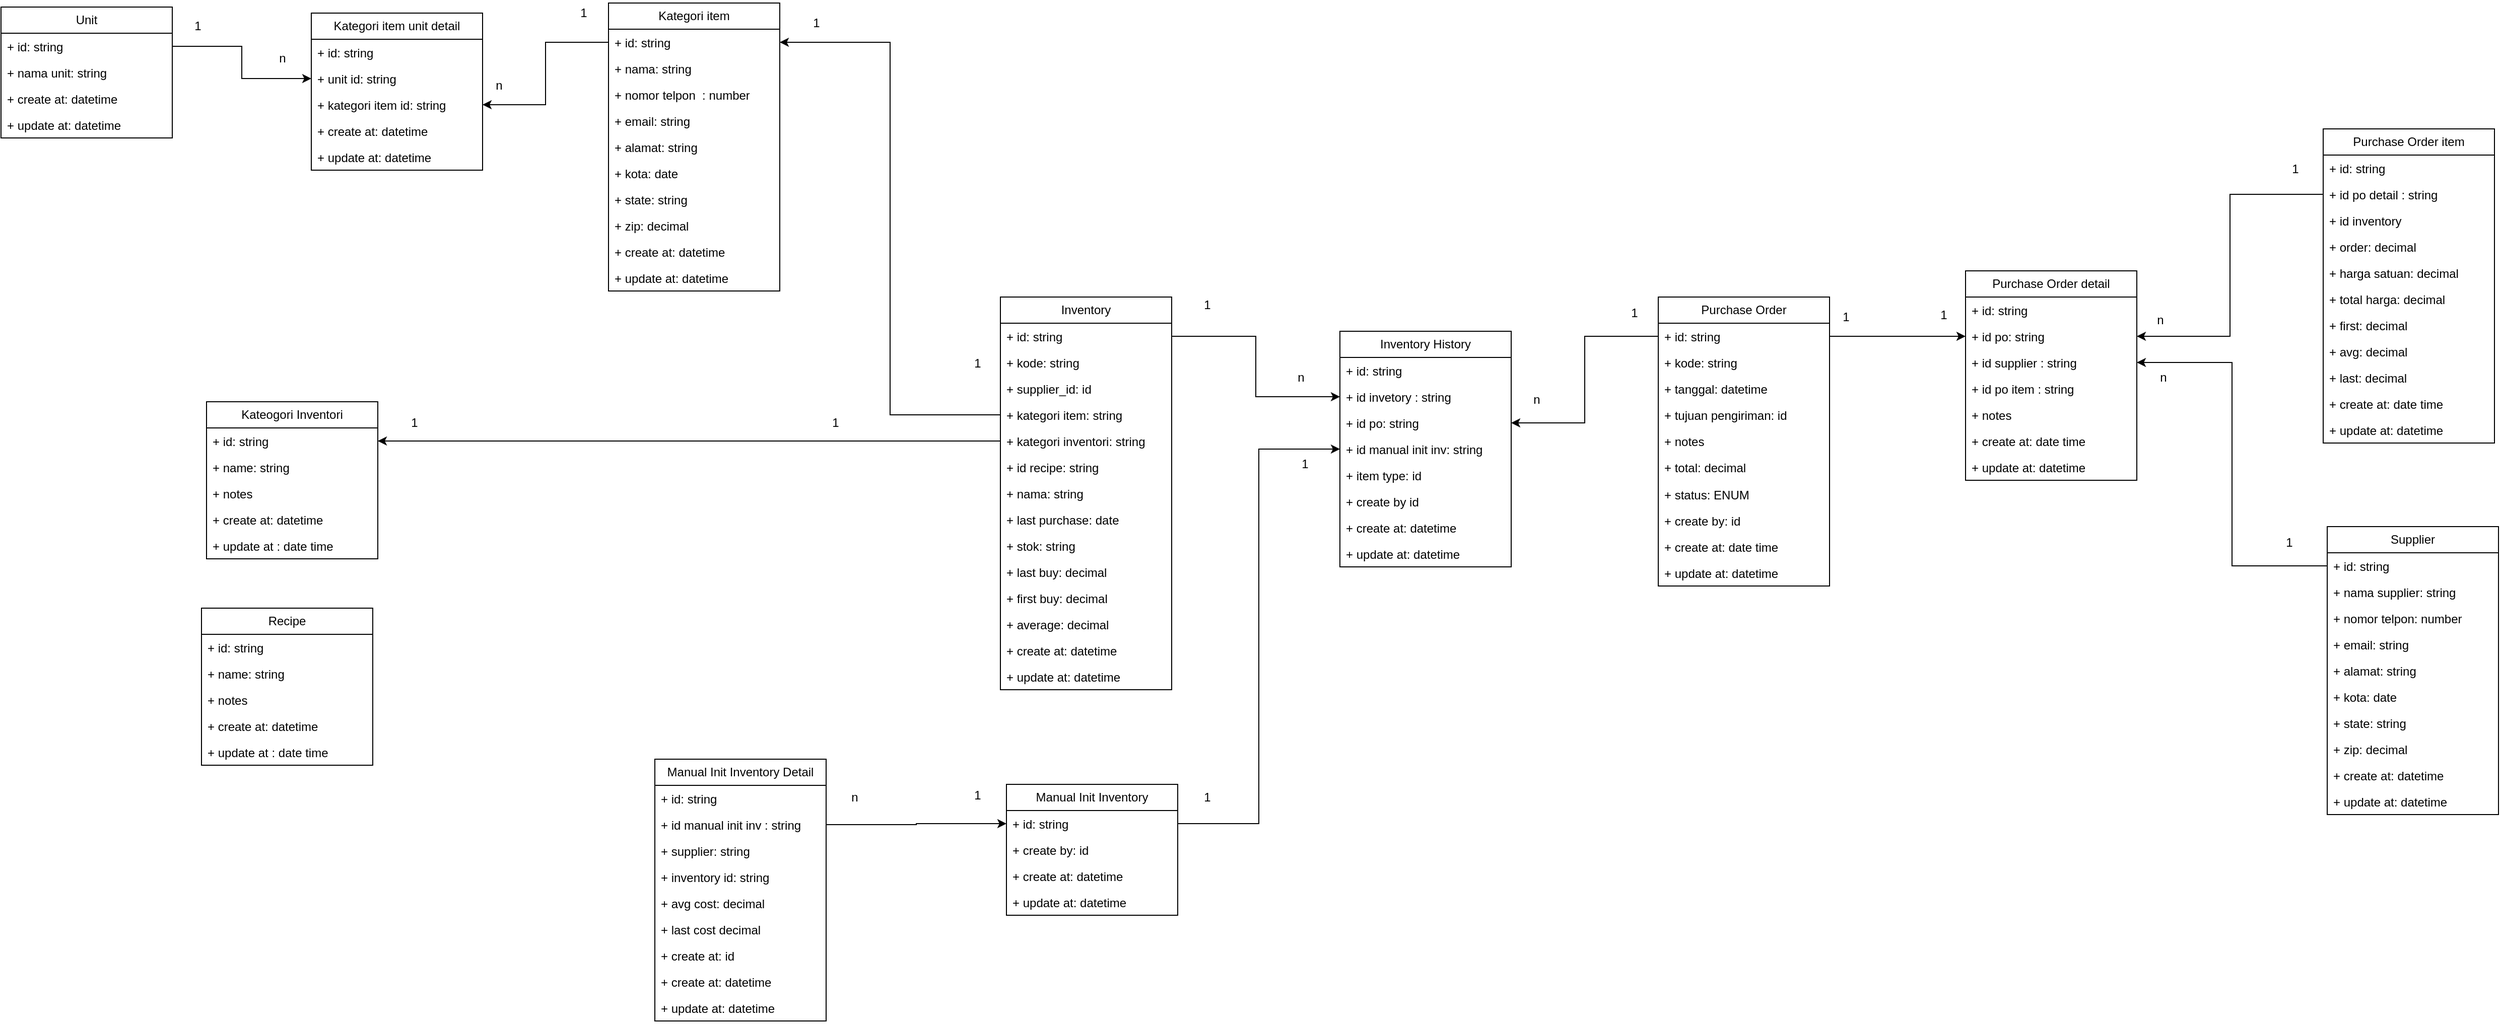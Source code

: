 <mxfile version="21.7.4" type="device">
  <diagram id="C5RBs43oDa-KdzZeNtuy" name="Page-1">
    <mxGraphModel dx="2496" dy="1990" grid="0" gridSize="10" guides="1" tooltips="1" connect="1" arrows="1" fold="1" page="1" pageScale="1" pageWidth="850" pageHeight="1100" math="0" shadow="0">
      <root>
        <mxCell id="WIyWlLk6GJQsqaUBKTNV-0" />
        <mxCell id="WIyWlLk6GJQsqaUBKTNV-1" parent="WIyWlLk6GJQsqaUBKTNV-0" />
        <mxCell id="8rHtnMjRrOFBSW3cJWFa-12" value="Inventory" style="swimlane;fontStyle=0;childLayout=stackLayout;horizontal=1;startSize=26;fillColor=none;horizontalStack=0;resizeParent=1;resizeParentMax=0;resizeLast=0;collapsible=1;marginBottom=0;whiteSpace=wrap;html=1;" vertex="1" parent="WIyWlLk6GJQsqaUBKTNV-1">
          <mxGeometry x="857" y="85" width="170" height="390" as="geometry" />
        </mxCell>
        <mxCell id="8rHtnMjRrOFBSW3cJWFa-13" value="+ id: string" style="text;strokeColor=none;fillColor=none;align=left;verticalAlign=top;spacingLeft=4;spacingRight=4;overflow=hidden;rotatable=0;points=[[0,0.5],[1,0.5]];portConstraint=eastwest;whiteSpace=wrap;html=1;" vertex="1" parent="8rHtnMjRrOFBSW3cJWFa-12">
          <mxGeometry y="26" width="170" height="26" as="geometry" />
        </mxCell>
        <mxCell id="8rHtnMjRrOFBSW3cJWFa-14" value="+ kode: string" style="text;strokeColor=none;fillColor=none;align=left;verticalAlign=top;spacingLeft=4;spacingRight=4;overflow=hidden;rotatable=0;points=[[0,0.5],[1,0.5]];portConstraint=eastwest;whiteSpace=wrap;html=1;" vertex="1" parent="8rHtnMjRrOFBSW3cJWFa-12">
          <mxGeometry y="52" width="170" height="26" as="geometry" />
        </mxCell>
        <mxCell id="8rHtnMjRrOFBSW3cJWFa-24" value="+ supplier_id: id" style="text;strokeColor=none;fillColor=none;align=left;verticalAlign=top;spacingLeft=4;spacingRight=4;overflow=hidden;rotatable=0;points=[[0,0.5],[1,0.5]];portConstraint=eastwest;whiteSpace=wrap;html=1;" vertex="1" parent="8rHtnMjRrOFBSW3cJWFa-12">
          <mxGeometry y="78" width="170" height="26" as="geometry" />
        </mxCell>
        <mxCell id="8rHtnMjRrOFBSW3cJWFa-17" value="+ kategori item: string" style="text;strokeColor=none;fillColor=none;align=left;verticalAlign=top;spacingLeft=4;spacingRight=4;overflow=hidden;rotatable=0;points=[[0,0.5],[1,0.5]];portConstraint=eastwest;whiteSpace=wrap;html=1;" vertex="1" parent="8rHtnMjRrOFBSW3cJWFa-12">
          <mxGeometry y="104" width="170" height="26" as="geometry" />
        </mxCell>
        <mxCell id="8rHtnMjRrOFBSW3cJWFa-18" value="+ kategori inventori: string" style="text;strokeColor=none;fillColor=none;align=left;verticalAlign=top;spacingLeft=4;spacingRight=4;overflow=hidden;rotatable=0;points=[[0,0.5],[1,0.5]];portConstraint=eastwest;whiteSpace=wrap;html=1;" vertex="1" parent="8rHtnMjRrOFBSW3cJWFa-12">
          <mxGeometry y="130" width="170" height="26" as="geometry" />
        </mxCell>
        <mxCell id="8rHtnMjRrOFBSW3cJWFa-227" value="+ id recipe: string" style="text;strokeColor=none;fillColor=none;align=left;verticalAlign=top;spacingLeft=4;spacingRight=4;overflow=hidden;rotatable=0;points=[[0,0.5],[1,0.5]];portConstraint=eastwest;whiteSpace=wrap;html=1;" vertex="1" parent="8rHtnMjRrOFBSW3cJWFa-12">
          <mxGeometry y="156" width="170" height="26" as="geometry" />
        </mxCell>
        <mxCell id="8rHtnMjRrOFBSW3cJWFa-15" value="+ nama: string" style="text;strokeColor=none;fillColor=none;align=left;verticalAlign=top;spacingLeft=4;spacingRight=4;overflow=hidden;rotatable=0;points=[[0,0.5],[1,0.5]];portConstraint=eastwest;whiteSpace=wrap;html=1;" vertex="1" parent="8rHtnMjRrOFBSW3cJWFa-12">
          <mxGeometry y="182" width="170" height="26" as="geometry" />
        </mxCell>
        <mxCell id="8rHtnMjRrOFBSW3cJWFa-19" value="+ last purchase: date" style="text;strokeColor=none;fillColor=none;align=left;verticalAlign=top;spacingLeft=4;spacingRight=4;overflow=hidden;rotatable=0;points=[[0,0.5],[1,0.5]];portConstraint=eastwest;whiteSpace=wrap;html=1;" vertex="1" parent="8rHtnMjRrOFBSW3cJWFa-12">
          <mxGeometry y="208" width="170" height="26" as="geometry" />
        </mxCell>
        <mxCell id="8rHtnMjRrOFBSW3cJWFa-20" value="+ stok: string" style="text;strokeColor=none;fillColor=none;align=left;verticalAlign=top;spacingLeft=4;spacingRight=4;overflow=hidden;rotatable=0;points=[[0,0.5],[1,0.5]];portConstraint=eastwest;whiteSpace=wrap;html=1;" vertex="1" parent="8rHtnMjRrOFBSW3cJWFa-12">
          <mxGeometry y="234" width="170" height="26" as="geometry" />
        </mxCell>
        <mxCell id="8rHtnMjRrOFBSW3cJWFa-21" value="+ last buy: decimal" style="text;strokeColor=none;fillColor=none;align=left;verticalAlign=top;spacingLeft=4;spacingRight=4;overflow=hidden;rotatable=0;points=[[0,0.5],[1,0.5]];portConstraint=eastwest;whiteSpace=wrap;html=1;" vertex="1" parent="8rHtnMjRrOFBSW3cJWFa-12">
          <mxGeometry y="260" width="170" height="26" as="geometry" />
        </mxCell>
        <mxCell id="8rHtnMjRrOFBSW3cJWFa-22" value="+ first buy: decimal" style="text;strokeColor=none;fillColor=none;align=left;verticalAlign=top;spacingLeft=4;spacingRight=4;overflow=hidden;rotatable=0;points=[[0,0.5],[1,0.5]];portConstraint=eastwest;whiteSpace=wrap;html=1;" vertex="1" parent="8rHtnMjRrOFBSW3cJWFa-12">
          <mxGeometry y="286" width="170" height="26" as="geometry" />
        </mxCell>
        <mxCell id="8rHtnMjRrOFBSW3cJWFa-23" value="+ average: decimal" style="text;strokeColor=none;fillColor=none;align=left;verticalAlign=top;spacingLeft=4;spacingRight=4;overflow=hidden;rotatable=0;points=[[0,0.5],[1,0.5]];portConstraint=eastwest;whiteSpace=wrap;html=1;" vertex="1" parent="8rHtnMjRrOFBSW3cJWFa-12">
          <mxGeometry y="312" width="170" height="26" as="geometry" />
        </mxCell>
        <mxCell id="8rHtnMjRrOFBSW3cJWFa-38" value="+ create at: datetime" style="text;strokeColor=none;fillColor=none;align=left;verticalAlign=top;spacingLeft=4;spacingRight=4;overflow=hidden;rotatable=0;points=[[0,0.5],[1,0.5]];portConstraint=eastwest;whiteSpace=wrap;html=1;" vertex="1" parent="8rHtnMjRrOFBSW3cJWFa-12">
          <mxGeometry y="338" width="170" height="26" as="geometry" />
        </mxCell>
        <mxCell id="8rHtnMjRrOFBSW3cJWFa-37" value="+ update at: datetime" style="text;strokeColor=none;fillColor=none;align=left;verticalAlign=top;spacingLeft=4;spacingRight=4;overflow=hidden;rotatable=0;points=[[0,0.5],[1,0.5]];portConstraint=eastwest;whiteSpace=wrap;html=1;" vertex="1" parent="8rHtnMjRrOFBSW3cJWFa-12">
          <mxGeometry y="364" width="170" height="26" as="geometry" />
        </mxCell>
        <mxCell id="8rHtnMjRrOFBSW3cJWFa-25" value="Kateogori Inventori" style="swimlane;fontStyle=0;childLayout=stackLayout;horizontal=1;startSize=26;fillColor=none;horizontalStack=0;resizeParent=1;resizeParentMax=0;resizeLast=0;collapsible=1;marginBottom=0;whiteSpace=wrap;html=1;" vertex="1" parent="WIyWlLk6GJQsqaUBKTNV-1">
          <mxGeometry x="69" y="189" width="170" height="156" as="geometry" />
        </mxCell>
        <mxCell id="8rHtnMjRrOFBSW3cJWFa-26" value="+ id: string" style="text;strokeColor=none;fillColor=none;align=left;verticalAlign=top;spacingLeft=4;spacingRight=4;overflow=hidden;rotatable=0;points=[[0,0.5],[1,0.5]];portConstraint=eastwest;whiteSpace=wrap;html=1;" vertex="1" parent="8rHtnMjRrOFBSW3cJWFa-25">
          <mxGeometry y="26" width="170" height="26" as="geometry" />
        </mxCell>
        <mxCell id="8rHtnMjRrOFBSW3cJWFa-27" value="+ name: string" style="text;strokeColor=none;fillColor=none;align=left;verticalAlign=top;spacingLeft=4;spacingRight=4;overflow=hidden;rotatable=0;points=[[0,0.5],[1,0.5]];portConstraint=eastwest;whiteSpace=wrap;html=1;" vertex="1" parent="8rHtnMjRrOFBSW3cJWFa-25">
          <mxGeometry y="52" width="170" height="26" as="geometry" />
        </mxCell>
        <mxCell id="8rHtnMjRrOFBSW3cJWFa-30" value="+ notes" style="text;strokeColor=none;fillColor=none;align=left;verticalAlign=top;spacingLeft=4;spacingRight=4;overflow=hidden;rotatable=0;points=[[0,0.5],[1,0.5]];portConstraint=eastwest;whiteSpace=wrap;html=1;" vertex="1" parent="8rHtnMjRrOFBSW3cJWFa-25">
          <mxGeometry y="78" width="170" height="26" as="geometry" />
        </mxCell>
        <mxCell id="8rHtnMjRrOFBSW3cJWFa-28" value="+ create at: datetime" style="text;strokeColor=none;fillColor=none;align=left;verticalAlign=top;spacingLeft=4;spacingRight=4;overflow=hidden;rotatable=0;points=[[0,0.5],[1,0.5]];portConstraint=eastwest;whiteSpace=wrap;html=1;" vertex="1" parent="8rHtnMjRrOFBSW3cJWFa-25">
          <mxGeometry y="104" width="170" height="26" as="geometry" />
        </mxCell>
        <mxCell id="8rHtnMjRrOFBSW3cJWFa-29" value="+ update at : date time" style="text;strokeColor=none;fillColor=none;align=left;verticalAlign=top;spacingLeft=4;spacingRight=4;overflow=hidden;rotatable=0;points=[[0,0.5],[1,0.5]];portConstraint=eastwest;whiteSpace=wrap;html=1;" vertex="1" parent="8rHtnMjRrOFBSW3cJWFa-25">
          <mxGeometry y="130" width="170" height="26" as="geometry" />
        </mxCell>
        <mxCell id="8rHtnMjRrOFBSW3cJWFa-70" value="Kategori item" style="swimlane;fontStyle=0;childLayout=stackLayout;horizontal=1;startSize=26;fillColor=none;horizontalStack=0;resizeParent=1;resizeParentMax=0;resizeLast=0;collapsible=1;marginBottom=0;whiteSpace=wrap;html=1;" vertex="1" parent="WIyWlLk6GJQsqaUBKTNV-1">
          <mxGeometry x="468" y="-207" width="170" height="286" as="geometry" />
        </mxCell>
        <mxCell id="8rHtnMjRrOFBSW3cJWFa-71" value="+ id: string" style="text;strokeColor=none;fillColor=none;align=left;verticalAlign=top;spacingLeft=4;spacingRight=4;overflow=hidden;rotatable=0;points=[[0,0.5],[1,0.5]];portConstraint=eastwest;whiteSpace=wrap;html=1;" vertex="1" parent="8rHtnMjRrOFBSW3cJWFa-70">
          <mxGeometry y="26" width="170" height="26" as="geometry" />
        </mxCell>
        <mxCell id="8rHtnMjRrOFBSW3cJWFa-72" value="+ nama: string" style="text;strokeColor=none;fillColor=none;align=left;verticalAlign=top;spacingLeft=4;spacingRight=4;overflow=hidden;rotatable=0;points=[[0,0.5],[1,0.5]];portConstraint=eastwest;whiteSpace=wrap;html=1;" vertex="1" parent="8rHtnMjRrOFBSW3cJWFa-70">
          <mxGeometry y="52" width="170" height="26" as="geometry" />
        </mxCell>
        <mxCell id="8rHtnMjRrOFBSW3cJWFa-73" value="+ nomor telpon&amp;nbsp; : number" style="text;strokeColor=none;fillColor=none;align=left;verticalAlign=top;spacingLeft=4;spacingRight=4;overflow=hidden;rotatable=0;points=[[0,0.5],[1,0.5]];portConstraint=eastwest;whiteSpace=wrap;html=1;" vertex="1" parent="8rHtnMjRrOFBSW3cJWFa-70">
          <mxGeometry y="78" width="170" height="26" as="geometry" />
        </mxCell>
        <mxCell id="8rHtnMjRrOFBSW3cJWFa-74" value="+ email: string" style="text;strokeColor=none;fillColor=none;align=left;verticalAlign=top;spacingLeft=4;spacingRight=4;overflow=hidden;rotatable=0;points=[[0,0.5],[1,0.5]];portConstraint=eastwest;whiteSpace=wrap;html=1;" vertex="1" parent="8rHtnMjRrOFBSW3cJWFa-70">
          <mxGeometry y="104" width="170" height="26" as="geometry" />
        </mxCell>
        <mxCell id="8rHtnMjRrOFBSW3cJWFa-75" value="+ alamat: string" style="text;strokeColor=none;fillColor=none;align=left;verticalAlign=top;spacingLeft=4;spacingRight=4;overflow=hidden;rotatable=0;points=[[0,0.5],[1,0.5]];portConstraint=eastwest;whiteSpace=wrap;html=1;" vertex="1" parent="8rHtnMjRrOFBSW3cJWFa-70">
          <mxGeometry y="130" width="170" height="26" as="geometry" />
        </mxCell>
        <mxCell id="8rHtnMjRrOFBSW3cJWFa-76" value="+ kota: date" style="text;strokeColor=none;fillColor=none;align=left;verticalAlign=top;spacingLeft=4;spacingRight=4;overflow=hidden;rotatable=0;points=[[0,0.5],[1,0.5]];portConstraint=eastwest;whiteSpace=wrap;html=1;" vertex="1" parent="8rHtnMjRrOFBSW3cJWFa-70">
          <mxGeometry y="156" width="170" height="26" as="geometry" />
        </mxCell>
        <mxCell id="8rHtnMjRrOFBSW3cJWFa-77" value="+ state: string" style="text;strokeColor=none;fillColor=none;align=left;verticalAlign=top;spacingLeft=4;spacingRight=4;overflow=hidden;rotatable=0;points=[[0,0.5],[1,0.5]];portConstraint=eastwest;whiteSpace=wrap;html=1;" vertex="1" parent="8rHtnMjRrOFBSW3cJWFa-70">
          <mxGeometry y="182" width="170" height="26" as="geometry" />
        </mxCell>
        <mxCell id="8rHtnMjRrOFBSW3cJWFa-78" value="+ zip: decimal" style="text;strokeColor=none;fillColor=none;align=left;verticalAlign=top;spacingLeft=4;spacingRight=4;overflow=hidden;rotatable=0;points=[[0,0.5],[1,0.5]];portConstraint=eastwest;whiteSpace=wrap;html=1;" vertex="1" parent="8rHtnMjRrOFBSW3cJWFa-70">
          <mxGeometry y="208" width="170" height="26" as="geometry" />
        </mxCell>
        <mxCell id="8rHtnMjRrOFBSW3cJWFa-79" value="+ create at: datetime" style="text;strokeColor=none;fillColor=none;align=left;verticalAlign=top;spacingLeft=4;spacingRight=4;overflow=hidden;rotatable=0;points=[[0,0.5],[1,0.5]];portConstraint=eastwest;whiteSpace=wrap;html=1;" vertex="1" parent="8rHtnMjRrOFBSW3cJWFa-70">
          <mxGeometry y="234" width="170" height="26" as="geometry" />
        </mxCell>
        <mxCell id="8rHtnMjRrOFBSW3cJWFa-80" value="+ update at: datetime" style="text;strokeColor=none;fillColor=none;align=left;verticalAlign=top;spacingLeft=4;spacingRight=4;overflow=hidden;rotatable=0;points=[[0,0.5],[1,0.5]];portConstraint=eastwest;whiteSpace=wrap;html=1;" vertex="1" parent="8rHtnMjRrOFBSW3cJWFa-70">
          <mxGeometry y="260" width="170" height="26" as="geometry" />
        </mxCell>
        <mxCell id="8rHtnMjRrOFBSW3cJWFa-81" value="Unit" style="swimlane;fontStyle=0;childLayout=stackLayout;horizontal=1;startSize=26;fillColor=none;horizontalStack=0;resizeParent=1;resizeParentMax=0;resizeLast=0;collapsible=1;marginBottom=0;whiteSpace=wrap;html=1;" vertex="1" parent="WIyWlLk6GJQsqaUBKTNV-1">
          <mxGeometry x="-135" y="-203" width="170" height="130" as="geometry" />
        </mxCell>
        <mxCell id="8rHtnMjRrOFBSW3cJWFa-82" value="+ id: string" style="text;strokeColor=none;fillColor=none;align=left;verticalAlign=top;spacingLeft=4;spacingRight=4;overflow=hidden;rotatable=0;points=[[0,0.5],[1,0.5]];portConstraint=eastwest;whiteSpace=wrap;html=1;" vertex="1" parent="8rHtnMjRrOFBSW3cJWFa-81">
          <mxGeometry y="26" width="170" height="26" as="geometry" />
        </mxCell>
        <mxCell id="8rHtnMjRrOFBSW3cJWFa-83" value="+ nama unit: string" style="text;strokeColor=none;fillColor=none;align=left;verticalAlign=top;spacingLeft=4;spacingRight=4;overflow=hidden;rotatable=0;points=[[0,0.5],[1,0.5]];portConstraint=eastwest;whiteSpace=wrap;html=1;" vertex="1" parent="8rHtnMjRrOFBSW3cJWFa-81">
          <mxGeometry y="52" width="170" height="26" as="geometry" />
        </mxCell>
        <mxCell id="8rHtnMjRrOFBSW3cJWFa-90" value="+ create at: datetime" style="text;strokeColor=none;fillColor=none;align=left;verticalAlign=top;spacingLeft=4;spacingRight=4;overflow=hidden;rotatable=0;points=[[0,0.5],[1,0.5]];portConstraint=eastwest;whiteSpace=wrap;html=1;" vertex="1" parent="8rHtnMjRrOFBSW3cJWFa-81">
          <mxGeometry y="78" width="170" height="26" as="geometry" />
        </mxCell>
        <mxCell id="8rHtnMjRrOFBSW3cJWFa-92" value="+ update at: datetime" style="text;strokeColor=none;fillColor=none;align=left;verticalAlign=top;spacingLeft=4;spacingRight=4;overflow=hidden;rotatable=0;points=[[0,0.5],[1,0.5]];portConstraint=eastwest;whiteSpace=wrap;html=1;" vertex="1" parent="8rHtnMjRrOFBSW3cJWFa-81">
          <mxGeometry y="104" width="170" height="26" as="geometry" />
        </mxCell>
        <mxCell id="8rHtnMjRrOFBSW3cJWFa-93" value="Kategori item unit detail" style="swimlane;fontStyle=0;childLayout=stackLayout;horizontal=1;startSize=26;fillColor=none;horizontalStack=0;resizeParent=1;resizeParentMax=0;resizeLast=0;collapsible=1;marginBottom=0;whiteSpace=wrap;html=1;" vertex="1" parent="WIyWlLk6GJQsqaUBKTNV-1">
          <mxGeometry x="173" y="-197" width="170" height="156" as="geometry" />
        </mxCell>
        <mxCell id="8rHtnMjRrOFBSW3cJWFa-94" value="+ id: string" style="text;strokeColor=none;fillColor=none;align=left;verticalAlign=top;spacingLeft=4;spacingRight=4;overflow=hidden;rotatable=0;points=[[0,0.5],[1,0.5]];portConstraint=eastwest;whiteSpace=wrap;html=1;" vertex="1" parent="8rHtnMjRrOFBSW3cJWFa-93">
          <mxGeometry y="26" width="170" height="26" as="geometry" />
        </mxCell>
        <mxCell id="8rHtnMjRrOFBSW3cJWFa-95" value="+ unit id: string" style="text;strokeColor=none;fillColor=none;align=left;verticalAlign=top;spacingLeft=4;spacingRight=4;overflow=hidden;rotatable=0;points=[[0,0.5],[1,0.5]];portConstraint=eastwest;whiteSpace=wrap;html=1;" vertex="1" parent="8rHtnMjRrOFBSW3cJWFa-93">
          <mxGeometry y="52" width="170" height="26" as="geometry" />
        </mxCell>
        <mxCell id="8rHtnMjRrOFBSW3cJWFa-96" value="+ kategori item id: string" style="text;strokeColor=none;fillColor=none;align=left;verticalAlign=top;spacingLeft=4;spacingRight=4;overflow=hidden;rotatable=0;points=[[0,0.5],[1,0.5]];portConstraint=eastwest;whiteSpace=wrap;html=1;" vertex="1" parent="8rHtnMjRrOFBSW3cJWFa-93">
          <mxGeometry y="78" width="170" height="26" as="geometry" />
        </mxCell>
        <mxCell id="8rHtnMjRrOFBSW3cJWFa-99" value="+ create at: datetime" style="text;strokeColor=none;fillColor=none;align=left;verticalAlign=top;spacingLeft=4;spacingRight=4;overflow=hidden;rotatable=0;points=[[0,0.5],[1,0.5]];portConstraint=eastwest;whiteSpace=wrap;html=1;" vertex="1" parent="8rHtnMjRrOFBSW3cJWFa-93">
          <mxGeometry y="104" width="170" height="26" as="geometry" />
        </mxCell>
        <mxCell id="8rHtnMjRrOFBSW3cJWFa-97" value="+ update at: datetime" style="text;strokeColor=none;fillColor=none;align=left;verticalAlign=top;spacingLeft=4;spacingRight=4;overflow=hidden;rotatable=0;points=[[0,0.5],[1,0.5]];portConstraint=eastwest;whiteSpace=wrap;html=1;" vertex="1" parent="8rHtnMjRrOFBSW3cJWFa-93">
          <mxGeometry y="130" width="170" height="26" as="geometry" />
        </mxCell>
        <mxCell id="8rHtnMjRrOFBSW3cJWFa-100" style="edgeStyle=orthogonalEdgeStyle;rounded=0;orthogonalLoop=1;jettySize=auto;html=1;exitX=1;exitY=0.5;exitDx=0;exitDy=0;entryX=0;entryY=0.5;entryDx=0;entryDy=0;" edge="1" parent="WIyWlLk6GJQsqaUBKTNV-1" source="8rHtnMjRrOFBSW3cJWFa-82" target="8rHtnMjRrOFBSW3cJWFa-95">
          <mxGeometry relative="1" as="geometry" />
        </mxCell>
        <mxCell id="8rHtnMjRrOFBSW3cJWFa-101" style="edgeStyle=orthogonalEdgeStyle;rounded=0;orthogonalLoop=1;jettySize=auto;html=1;entryX=1;entryY=0.5;entryDx=0;entryDy=0;" edge="1" parent="WIyWlLk6GJQsqaUBKTNV-1" source="8rHtnMjRrOFBSW3cJWFa-71" target="8rHtnMjRrOFBSW3cJWFa-96">
          <mxGeometry relative="1" as="geometry" />
        </mxCell>
        <mxCell id="8rHtnMjRrOFBSW3cJWFa-102" style="edgeStyle=orthogonalEdgeStyle;rounded=0;orthogonalLoop=1;jettySize=auto;html=1;entryX=1;entryY=0.5;entryDx=0;entryDy=0;" edge="1" parent="WIyWlLk6GJQsqaUBKTNV-1" source="8rHtnMjRrOFBSW3cJWFa-17" target="8rHtnMjRrOFBSW3cJWFa-71">
          <mxGeometry relative="1" as="geometry" />
        </mxCell>
        <mxCell id="8rHtnMjRrOFBSW3cJWFa-103" value="1" style="text;html=1;align=center;verticalAlign=middle;resizable=0;points=[];autosize=1;strokeColor=none;fillColor=none;" vertex="1" parent="WIyWlLk6GJQsqaUBKTNV-1">
          <mxGeometry x="47" y="-197" width="25" height="26" as="geometry" />
        </mxCell>
        <mxCell id="8rHtnMjRrOFBSW3cJWFa-104" value="n" style="text;html=1;align=center;verticalAlign=middle;resizable=0;points=[];autosize=1;strokeColor=none;fillColor=none;" vertex="1" parent="WIyWlLk6GJQsqaUBKTNV-1">
          <mxGeometry x="131" y="-165" width="25" height="26" as="geometry" />
        </mxCell>
        <mxCell id="8rHtnMjRrOFBSW3cJWFa-105" value="1" style="text;html=1;align=center;verticalAlign=middle;resizable=0;points=[];autosize=1;strokeColor=none;fillColor=none;" vertex="1" parent="WIyWlLk6GJQsqaUBKTNV-1">
          <mxGeometry x="430" y="-210" width="25" height="26" as="geometry" />
        </mxCell>
        <mxCell id="8rHtnMjRrOFBSW3cJWFa-106" value="n" style="text;html=1;align=center;verticalAlign=middle;resizable=0;points=[];autosize=1;strokeColor=none;fillColor=none;" vertex="1" parent="WIyWlLk6GJQsqaUBKTNV-1">
          <mxGeometry x="346" y="-138" width="25" height="26" as="geometry" />
        </mxCell>
        <mxCell id="8rHtnMjRrOFBSW3cJWFa-107" value="1" style="text;html=1;align=center;verticalAlign=middle;resizable=0;points=[];autosize=1;strokeColor=none;fillColor=none;" vertex="1" parent="WIyWlLk6GJQsqaUBKTNV-1">
          <mxGeometry x="821" y="138" width="25" height="26" as="geometry" />
        </mxCell>
        <mxCell id="8rHtnMjRrOFBSW3cJWFa-108" value="1" style="text;html=1;align=center;verticalAlign=middle;resizable=0;points=[];autosize=1;strokeColor=none;fillColor=none;" vertex="1" parent="WIyWlLk6GJQsqaUBKTNV-1">
          <mxGeometry x="661" y="-200" width="25" height="26" as="geometry" />
        </mxCell>
        <mxCell id="8rHtnMjRrOFBSW3cJWFa-109" value="Purchase Order" style="swimlane;fontStyle=0;childLayout=stackLayout;horizontal=1;startSize=26;fillColor=none;horizontalStack=0;resizeParent=1;resizeParentMax=0;resizeLast=0;collapsible=1;marginBottom=0;whiteSpace=wrap;html=1;" vertex="1" parent="WIyWlLk6GJQsqaUBKTNV-1">
          <mxGeometry x="1510" y="85" width="170" height="287" as="geometry" />
        </mxCell>
        <mxCell id="8rHtnMjRrOFBSW3cJWFa-110" value="+ id: string" style="text;strokeColor=none;fillColor=none;align=left;verticalAlign=top;spacingLeft=4;spacingRight=4;overflow=hidden;rotatable=0;points=[[0,0.5],[1,0.5]];portConstraint=eastwest;whiteSpace=wrap;html=1;" vertex="1" parent="8rHtnMjRrOFBSW3cJWFa-109">
          <mxGeometry y="26" width="170" height="26" as="geometry" />
        </mxCell>
        <mxCell id="8rHtnMjRrOFBSW3cJWFa-111" value="+ kode: string" style="text;strokeColor=none;fillColor=none;align=left;verticalAlign=top;spacingLeft=4;spacingRight=4;overflow=hidden;rotatable=0;points=[[0,0.5],[1,0.5]];portConstraint=eastwest;whiteSpace=wrap;html=1;" vertex="1" parent="8rHtnMjRrOFBSW3cJWFa-109">
          <mxGeometry y="52" width="170" height="26" as="geometry" />
        </mxCell>
        <mxCell id="8rHtnMjRrOFBSW3cJWFa-112" value="+ tanggal: datetime" style="text;strokeColor=none;fillColor=none;align=left;verticalAlign=top;spacingLeft=4;spacingRight=4;overflow=hidden;rotatable=0;points=[[0,0.5],[1,0.5]];portConstraint=eastwest;whiteSpace=wrap;html=1;" vertex="1" parent="8rHtnMjRrOFBSW3cJWFa-109">
          <mxGeometry y="78" width="170" height="26" as="geometry" />
        </mxCell>
        <mxCell id="8rHtnMjRrOFBSW3cJWFa-113" value="+ tujuan pengiriman: id" style="text;strokeColor=none;fillColor=none;align=left;verticalAlign=top;spacingLeft=4;spacingRight=4;overflow=hidden;rotatable=0;points=[[0,0.5],[1,0.5]];portConstraint=eastwest;whiteSpace=wrap;html=1;" vertex="1" parent="8rHtnMjRrOFBSW3cJWFa-109">
          <mxGeometry y="104" width="170" height="26" as="geometry" />
        </mxCell>
        <mxCell id="8rHtnMjRrOFBSW3cJWFa-114" value="+ notes" style="text;strokeColor=none;fillColor=none;align=left;verticalAlign=top;spacingLeft=4;spacingRight=4;overflow=hidden;rotatable=0;points=[[0,0.5],[1,0.5]];portConstraint=eastwest;whiteSpace=wrap;html=1;" vertex="1" parent="8rHtnMjRrOFBSW3cJWFa-109">
          <mxGeometry y="130" width="170" height="26" as="geometry" />
        </mxCell>
        <mxCell id="8rHtnMjRrOFBSW3cJWFa-117" value="+ total: decimal" style="text;strokeColor=none;fillColor=none;align=left;verticalAlign=top;spacingLeft=4;spacingRight=4;overflow=hidden;rotatable=0;points=[[0,0.5],[1,0.5]];portConstraint=eastwest;whiteSpace=wrap;html=1;" vertex="1" parent="8rHtnMjRrOFBSW3cJWFa-109">
          <mxGeometry y="156" width="170" height="27" as="geometry" />
        </mxCell>
        <mxCell id="8rHtnMjRrOFBSW3cJWFa-118" value="+ status: ENUM" style="text;strokeColor=none;fillColor=none;align=left;verticalAlign=top;spacingLeft=4;spacingRight=4;overflow=hidden;rotatable=0;points=[[0,0.5],[1,0.5]];portConstraint=eastwest;whiteSpace=wrap;html=1;" vertex="1" parent="8rHtnMjRrOFBSW3cJWFa-109">
          <mxGeometry y="183" width="170" height="26" as="geometry" />
        </mxCell>
        <mxCell id="8rHtnMjRrOFBSW3cJWFa-124" value="+ create by: id" style="text;strokeColor=none;fillColor=none;align=left;verticalAlign=top;spacingLeft=4;spacingRight=4;overflow=hidden;rotatable=0;points=[[0,0.5],[1,0.5]];portConstraint=eastwest;whiteSpace=wrap;html=1;" vertex="1" parent="8rHtnMjRrOFBSW3cJWFa-109">
          <mxGeometry y="209" width="170" height="26" as="geometry" />
        </mxCell>
        <mxCell id="8rHtnMjRrOFBSW3cJWFa-125" value="+ create at: date time" style="text;strokeColor=none;fillColor=none;align=left;verticalAlign=top;spacingLeft=4;spacingRight=4;overflow=hidden;rotatable=0;points=[[0,0.5],[1,0.5]];portConstraint=eastwest;whiteSpace=wrap;html=1;" vertex="1" parent="8rHtnMjRrOFBSW3cJWFa-109">
          <mxGeometry y="235" width="170" height="26" as="geometry" />
        </mxCell>
        <mxCell id="8rHtnMjRrOFBSW3cJWFa-126" value="+ update at: datetime" style="text;strokeColor=none;fillColor=none;align=left;verticalAlign=top;spacingLeft=4;spacingRight=4;overflow=hidden;rotatable=0;points=[[0,0.5],[1,0.5]];portConstraint=eastwest;whiteSpace=wrap;html=1;" vertex="1" parent="8rHtnMjRrOFBSW3cJWFa-109">
          <mxGeometry y="261" width="170" height="26" as="geometry" />
        </mxCell>
        <mxCell id="8rHtnMjRrOFBSW3cJWFa-121" style="edgeStyle=orthogonalEdgeStyle;rounded=0;orthogonalLoop=1;jettySize=auto;html=1;" edge="1" parent="WIyWlLk6GJQsqaUBKTNV-1" source="8rHtnMjRrOFBSW3cJWFa-18" target="8rHtnMjRrOFBSW3cJWFa-26">
          <mxGeometry relative="1" as="geometry" />
        </mxCell>
        <mxCell id="8rHtnMjRrOFBSW3cJWFa-122" value="1" style="text;html=1;align=center;verticalAlign=middle;resizable=0;points=[];autosize=1;strokeColor=none;fillColor=none;" vertex="1" parent="WIyWlLk6GJQsqaUBKTNV-1">
          <mxGeometry x="262" y="197" width="25" height="26" as="geometry" />
        </mxCell>
        <mxCell id="8rHtnMjRrOFBSW3cJWFa-123" value="1" style="text;html=1;align=center;verticalAlign=middle;resizable=0;points=[];autosize=1;strokeColor=none;fillColor=none;" vertex="1" parent="WIyWlLk6GJQsqaUBKTNV-1">
          <mxGeometry x="680" y="197" width="25" height="26" as="geometry" />
        </mxCell>
        <mxCell id="8rHtnMjRrOFBSW3cJWFa-127" value="Purchase Order detail" style="swimlane;fontStyle=0;childLayout=stackLayout;horizontal=1;startSize=26;fillColor=none;horizontalStack=0;resizeParent=1;resizeParentMax=0;resizeLast=0;collapsible=1;marginBottom=0;whiteSpace=wrap;html=1;" vertex="1" parent="WIyWlLk6GJQsqaUBKTNV-1">
          <mxGeometry x="1815" y="59" width="170" height="208" as="geometry" />
        </mxCell>
        <mxCell id="8rHtnMjRrOFBSW3cJWFa-128" value="+ id: string" style="text;strokeColor=none;fillColor=none;align=left;verticalAlign=top;spacingLeft=4;spacingRight=4;overflow=hidden;rotatable=0;points=[[0,0.5],[1,0.5]];portConstraint=eastwest;whiteSpace=wrap;html=1;" vertex="1" parent="8rHtnMjRrOFBSW3cJWFa-127">
          <mxGeometry y="26" width="170" height="26" as="geometry" />
        </mxCell>
        <mxCell id="8rHtnMjRrOFBSW3cJWFa-129" value="+ id po: string" style="text;strokeColor=none;fillColor=none;align=left;verticalAlign=top;spacingLeft=4;spacingRight=4;overflow=hidden;rotatable=0;points=[[0,0.5],[1,0.5]];portConstraint=eastwest;whiteSpace=wrap;html=1;" vertex="1" parent="8rHtnMjRrOFBSW3cJWFa-127">
          <mxGeometry y="52" width="170" height="26" as="geometry" />
        </mxCell>
        <mxCell id="8rHtnMjRrOFBSW3cJWFa-130" value="+ id supplier : string&amp;nbsp;" style="text;strokeColor=none;fillColor=none;align=left;verticalAlign=top;spacingLeft=4;spacingRight=4;overflow=hidden;rotatable=0;points=[[0,0.5],[1,0.5]];portConstraint=eastwest;whiteSpace=wrap;html=1;" vertex="1" parent="8rHtnMjRrOFBSW3cJWFa-127">
          <mxGeometry y="78" width="170" height="26" as="geometry" />
        </mxCell>
        <mxCell id="8rHtnMjRrOFBSW3cJWFa-131" value="+ id po item : string" style="text;strokeColor=none;fillColor=none;align=left;verticalAlign=top;spacingLeft=4;spacingRight=4;overflow=hidden;rotatable=0;points=[[0,0.5],[1,0.5]];portConstraint=eastwest;whiteSpace=wrap;html=1;" vertex="1" parent="8rHtnMjRrOFBSW3cJWFa-127">
          <mxGeometry y="104" width="170" height="26" as="geometry" />
        </mxCell>
        <mxCell id="8rHtnMjRrOFBSW3cJWFa-132" value="+ notes" style="text;strokeColor=none;fillColor=none;align=left;verticalAlign=top;spacingLeft=4;spacingRight=4;overflow=hidden;rotatable=0;points=[[0,0.5],[1,0.5]];portConstraint=eastwest;whiteSpace=wrap;html=1;" vertex="1" parent="8rHtnMjRrOFBSW3cJWFa-127">
          <mxGeometry y="130" width="170" height="26" as="geometry" />
        </mxCell>
        <mxCell id="8rHtnMjRrOFBSW3cJWFa-140" value="+ create at: date time" style="text;strokeColor=none;fillColor=none;align=left;verticalAlign=top;spacingLeft=4;spacingRight=4;overflow=hidden;rotatable=0;points=[[0,0.5],[1,0.5]];portConstraint=eastwest;whiteSpace=wrap;html=1;" vertex="1" parent="8rHtnMjRrOFBSW3cJWFa-127">
          <mxGeometry y="156" width="170" height="26" as="geometry" />
        </mxCell>
        <mxCell id="8rHtnMjRrOFBSW3cJWFa-141" value="+ update at: datetime" style="text;strokeColor=none;fillColor=none;align=left;verticalAlign=top;spacingLeft=4;spacingRight=4;overflow=hidden;rotatable=0;points=[[0,0.5],[1,0.5]];portConstraint=eastwest;whiteSpace=wrap;html=1;" vertex="1" parent="8rHtnMjRrOFBSW3cJWFa-127">
          <mxGeometry y="182" width="170" height="26" as="geometry" />
        </mxCell>
        <mxCell id="8rHtnMjRrOFBSW3cJWFa-142" value="Purchase Order item" style="swimlane;fontStyle=0;childLayout=stackLayout;horizontal=1;startSize=26;fillColor=none;horizontalStack=0;resizeParent=1;resizeParentMax=0;resizeLast=0;collapsible=1;marginBottom=0;whiteSpace=wrap;html=1;" vertex="1" parent="WIyWlLk6GJQsqaUBKTNV-1">
          <mxGeometry x="2170" y="-82" width="170" height="312" as="geometry" />
        </mxCell>
        <mxCell id="8rHtnMjRrOFBSW3cJWFa-143" value="+ id: string" style="text;strokeColor=none;fillColor=none;align=left;verticalAlign=top;spacingLeft=4;spacingRight=4;overflow=hidden;rotatable=0;points=[[0,0.5],[1,0.5]];portConstraint=eastwest;whiteSpace=wrap;html=1;" vertex="1" parent="8rHtnMjRrOFBSW3cJWFa-142">
          <mxGeometry y="26" width="170" height="26" as="geometry" />
        </mxCell>
        <mxCell id="8rHtnMjRrOFBSW3cJWFa-144" value="+ id po detail : string" style="text;strokeColor=none;fillColor=none;align=left;verticalAlign=top;spacingLeft=4;spacingRight=4;overflow=hidden;rotatable=0;points=[[0,0.5],[1,0.5]];portConstraint=eastwest;whiteSpace=wrap;html=1;" vertex="1" parent="8rHtnMjRrOFBSW3cJWFa-142">
          <mxGeometry y="52" width="170" height="26" as="geometry" />
        </mxCell>
        <mxCell id="8rHtnMjRrOFBSW3cJWFa-145" value="+ id inventory" style="text;strokeColor=none;fillColor=none;align=left;verticalAlign=top;spacingLeft=4;spacingRight=4;overflow=hidden;rotatable=0;points=[[0,0.5],[1,0.5]];portConstraint=eastwest;whiteSpace=wrap;html=1;" vertex="1" parent="8rHtnMjRrOFBSW3cJWFa-142">
          <mxGeometry y="78" width="170" height="26" as="geometry" />
        </mxCell>
        <mxCell id="8rHtnMjRrOFBSW3cJWFa-150" value="+ order: decimal" style="text;strokeColor=none;fillColor=none;align=left;verticalAlign=top;spacingLeft=4;spacingRight=4;overflow=hidden;rotatable=0;points=[[0,0.5],[1,0.5]];portConstraint=eastwest;whiteSpace=wrap;html=1;" vertex="1" parent="8rHtnMjRrOFBSW3cJWFa-142">
          <mxGeometry y="104" width="170" height="26" as="geometry" />
        </mxCell>
        <mxCell id="8rHtnMjRrOFBSW3cJWFa-152" value="+ harga satuan: decimal" style="text;strokeColor=none;fillColor=none;align=left;verticalAlign=top;spacingLeft=4;spacingRight=4;overflow=hidden;rotatable=0;points=[[0,0.5],[1,0.5]];portConstraint=eastwest;whiteSpace=wrap;html=1;" vertex="1" parent="8rHtnMjRrOFBSW3cJWFa-142">
          <mxGeometry y="130" width="170" height="26" as="geometry" />
        </mxCell>
        <mxCell id="8rHtnMjRrOFBSW3cJWFa-153" value="+ total harga: decimal" style="text;strokeColor=none;fillColor=none;align=left;verticalAlign=top;spacingLeft=4;spacingRight=4;overflow=hidden;rotatable=0;points=[[0,0.5],[1,0.5]];portConstraint=eastwest;whiteSpace=wrap;html=1;" vertex="1" parent="8rHtnMjRrOFBSW3cJWFa-142">
          <mxGeometry y="156" width="170" height="26" as="geometry" />
        </mxCell>
        <mxCell id="8rHtnMjRrOFBSW3cJWFa-195" value="+ first: decimal" style="text;strokeColor=none;fillColor=none;align=left;verticalAlign=top;spacingLeft=4;spacingRight=4;overflow=hidden;rotatable=0;points=[[0,0.5],[1,0.5]];portConstraint=eastwest;whiteSpace=wrap;html=1;" vertex="1" parent="8rHtnMjRrOFBSW3cJWFa-142">
          <mxGeometry y="182" width="170" height="26" as="geometry" />
        </mxCell>
        <mxCell id="8rHtnMjRrOFBSW3cJWFa-196" value="+ avg: decimal" style="text;strokeColor=none;fillColor=none;align=left;verticalAlign=top;spacingLeft=4;spacingRight=4;overflow=hidden;rotatable=0;points=[[0,0.5],[1,0.5]];portConstraint=eastwest;whiteSpace=wrap;html=1;" vertex="1" parent="8rHtnMjRrOFBSW3cJWFa-142">
          <mxGeometry y="208" width="170" height="26" as="geometry" />
        </mxCell>
        <mxCell id="8rHtnMjRrOFBSW3cJWFa-197" value="+ last: decimal" style="text;strokeColor=none;fillColor=none;align=left;verticalAlign=top;spacingLeft=4;spacingRight=4;overflow=hidden;rotatable=0;points=[[0,0.5],[1,0.5]];portConstraint=eastwest;whiteSpace=wrap;html=1;" vertex="1" parent="8rHtnMjRrOFBSW3cJWFa-142">
          <mxGeometry y="234" width="170" height="26" as="geometry" />
        </mxCell>
        <mxCell id="8rHtnMjRrOFBSW3cJWFa-155" value="+ create at: date time" style="text;strokeColor=none;fillColor=none;align=left;verticalAlign=top;spacingLeft=4;spacingRight=4;overflow=hidden;rotatable=0;points=[[0,0.5],[1,0.5]];portConstraint=eastwest;whiteSpace=wrap;html=1;" vertex="1" parent="8rHtnMjRrOFBSW3cJWFa-142">
          <mxGeometry y="260" width="170" height="26" as="geometry" />
        </mxCell>
        <mxCell id="8rHtnMjRrOFBSW3cJWFa-156" value="+ update at: datetime" style="text;strokeColor=none;fillColor=none;align=left;verticalAlign=top;spacingLeft=4;spacingRight=4;overflow=hidden;rotatable=0;points=[[0,0.5],[1,0.5]];portConstraint=eastwest;whiteSpace=wrap;html=1;" vertex="1" parent="8rHtnMjRrOFBSW3cJWFa-142">
          <mxGeometry y="286" width="170" height="26" as="geometry" />
        </mxCell>
        <mxCell id="8rHtnMjRrOFBSW3cJWFa-53" value="Supplier" style="swimlane;fontStyle=0;childLayout=stackLayout;horizontal=1;startSize=26;fillColor=none;horizontalStack=0;resizeParent=1;resizeParentMax=0;resizeLast=0;collapsible=1;marginBottom=0;whiteSpace=wrap;html=1;" vertex="1" parent="WIyWlLk6GJQsqaUBKTNV-1">
          <mxGeometry x="2174" y="313" width="170" height="286" as="geometry" />
        </mxCell>
        <mxCell id="8rHtnMjRrOFBSW3cJWFa-54" value="+ id: string" style="text;strokeColor=none;fillColor=none;align=left;verticalAlign=top;spacingLeft=4;spacingRight=4;overflow=hidden;rotatable=0;points=[[0,0.5],[1,0.5]];portConstraint=eastwest;whiteSpace=wrap;html=1;" vertex="1" parent="8rHtnMjRrOFBSW3cJWFa-53">
          <mxGeometry y="26" width="170" height="26" as="geometry" />
        </mxCell>
        <mxCell id="8rHtnMjRrOFBSW3cJWFa-55" value="+ nama supplier: string" style="text;strokeColor=none;fillColor=none;align=left;verticalAlign=top;spacingLeft=4;spacingRight=4;overflow=hidden;rotatable=0;points=[[0,0.5],[1,0.5]];portConstraint=eastwest;whiteSpace=wrap;html=1;" vertex="1" parent="8rHtnMjRrOFBSW3cJWFa-53">
          <mxGeometry y="52" width="170" height="26" as="geometry" />
        </mxCell>
        <mxCell id="8rHtnMjRrOFBSW3cJWFa-56" value="+ nomor telpon: number" style="text;strokeColor=none;fillColor=none;align=left;verticalAlign=top;spacingLeft=4;spacingRight=4;overflow=hidden;rotatable=0;points=[[0,0.5],[1,0.5]];portConstraint=eastwest;whiteSpace=wrap;html=1;" vertex="1" parent="8rHtnMjRrOFBSW3cJWFa-53">
          <mxGeometry y="78" width="170" height="26" as="geometry" />
        </mxCell>
        <mxCell id="8rHtnMjRrOFBSW3cJWFa-57" value="+ email: string" style="text;strokeColor=none;fillColor=none;align=left;verticalAlign=top;spacingLeft=4;spacingRight=4;overflow=hidden;rotatable=0;points=[[0,0.5],[1,0.5]];portConstraint=eastwest;whiteSpace=wrap;html=1;" vertex="1" parent="8rHtnMjRrOFBSW3cJWFa-53">
          <mxGeometry y="104" width="170" height="26" as="geometry" />
        </mxCell>
        <mxCell id="8rHtnMjRrOFBSW3cJWFa-58" value="+ alamat: string" style="text;strokeColor=none;fillColor=none;align=left;verticalAlign=top;spacingLeft=4;spacingRight=4;overflow=hidden;rotatable=0;points=[[0,0.5],[1,0.5]];portConstraint=eastwest;whiteSpace=wrap;html=1;" vertex="1" parent="8rHtnMjRrOFBSW3cJWFa-53">
          <mxGeometry y="130" width="170" height="26" as="geometry" />
        </mxCell>
        <mxCell id="8rHtnMjRrOFBSW3cJWFa-59" value="+ kota: date" style="text;strokeColor=none;fillColor=none;align=left;verticalAlign=top;spacingLeft=4;spacingRight=4;overflow=hidden;rotatable=0;points=[[0,0.5],[1,0.5]];portConstraint=eastwest;whiteSpace=wrap;html=1;" vertex="1" parent="8rHtnMjRrOFBSW3cJWFa-53">
          <mxGeometry y="156" width="170" height="26" as="geometry" />
        </mxCell>
        <mxCell id="8rHtnMjRrOFBSW3cJWFa-60" value="+ state: string" style="text;strokeColor=none;fillColor=none;align=left;verticalAlign=top;spacingLeft=4;spacingRight=4;overflow=hidden;rotatable=0;points=[[0,0.5],[1,0.5]];portConstraint=eastwest;whiteSpace=wrap;html=1;" vertex="1" parent="8rHtnMjRrOFBSW3cJWFa-53">
          <mxGeometry y="182" width="170" height="26" as="geometry" />
        </mxCell>
        <mxCell id="8rHtnMjRrOFBSW3cJWFa-61" value="+ zip: decimal" style="text;strokeColor=none;fillColor=none;align=left;verticalAlign=top;spacingLeft=4;spacingRight=4;overflow=hidden;rotatable=0;points=[[0,0.5],[1,0.5]];portConstraint=eastwest;whiteSpace=wrap;html=1;" vertex="1" parent="8rHtnMjRrOFBSW3cJWFa-53">
          <mxGeometry y="208" width="170" height="26" as="geometry" />
        </mxCell>
        <mxCell id="8rHtnMjRrOFBSW3cJWFa-65" value="+ create at: datetime" style="text;strokeColor=none;fillColor=none;align=left;verticalAlign=top;spacingLeft=4;spacingRight=4;overflow=hidden;rotatable=0;points=[[0,0.5],[1,0.5]];portConstraint=eastwest;whiteSpace=wrap;html=1;" vertex="1" parent="8rHtnMjRrOFBSW3cJWFa-53">
          <mxGeometry y="234" width="170" height="26" as="geometry" />
        </mxCell>
        <mxCell id="8rHtnMjRrOFBSW3cJWFa-66" value="+ update at: datetime" style="text;strokeColor=none;fillColor=none;align=left;verticalAlign=top;spacingLeft=4;spacingRight=4;overflow=hidden;rotatable=0;points=[[0,0.5],[1,0.5]];portConstraint=eastwest;whiteSpace=wrap;html=1;" vertex="1" parent="8rHtnMjRrOFBSW3cJWFa-53">
          <mxGeometry y="260" width="170" height="26" as="geometry" />
        </mxCell>
        <mxCell id="8rHtnMjRrOFBSW3cJWFa-165" value="Inventory History" style="swimlane;fontStyle=0;childLayout=stackLayout;horizontal=1;startSize=26;fillColor=none;horizontalStack=0;resizeParent=1;resizeParentMax=0;resizeLast=0;collapsible=1;marginBottom=0;whiteSpace=wrap;html=1;" vertex="1" parent="WIyWlLk6GJQsqaUBKTNV-1">
          <mxGeometry x="1194" y="119" width="170" height="234" as="geometry" />
        </mxCell>
        <mxCell id="8rHtnMjRrOFBSW3cJWFa-166" value="+ id: string" style="text;strokeColor=none;fillColor=none;align=left;verticalAlign=top;spacingLeft=4;spacingRight=4;overflow=hidden;rotatable=0;points=[[0,0.5],[1,0.5]];portConstraint=eastwest;whiteSpace=wrap;html=1;" vertex="1" parent="8rHtnMjRrOFBSW3cJWFa-165">
          <mxGeometry y="26" width="170" height="26" as="geometry" />
        </mxCell>
        <mxCell id="8rHtnMjRrOFBSW3cJWFa-167" value="+ id invetory : string" style="text;strokeColor=none;fillColor=none;align=left;verticalAlign=top;spacingLeft=4;spacingRight=4;overflow=hidden;rotatable=0;points=[[0,0.5],[1,0.5]];portConstraint=eastwest;whiteSpace=wrap;html=1;" vertex="1" parent="8rHtnMjRrOFBSW3cJWFa-165">
          <mxGeometry y="52" width="170" height="26" as="geometry" />
        </mxCell>
        <mxCell id="8rHtnMjRrOFBSW3cJWFa-168" value="+ id po: string" style="text;strokeColor=none;fillColor=none;align=left;verticalAlign=top;spacingLeft=4;spacingRight=4;overflow=hidden;rotatable=0;points=[[0,0.5],[1,0.5]];portConstraint=eastwest;whiteSpace=wrap;html=1;" vertex="1" parent="8rHtnMjRrOFBSW3cJWFa-165">
          <mxGeometry y="78" width="170" height="26" as="geometry" />
        </mxCell>
        <mxCell id="8rHtnMjRrOFBSW3cJWFa-220" value="+ id manual init inv: string" style="text;strokeColor=none;fillColor=none;align=left;verticalAlign=top;spacingLeft=4;spacingRight=4;overflow=hidden;rotatable=0;points=[[0,0.5],[1,0.5]];portConstraint=eastwest;whiteSpace=wrap;html=1;" vertex="1" parent="8rHtnMjRrOFBSW3cJWFa-165">
          <mxGeometry y="104" width="170" height="26" as="geometry" />
        </mxCell>
        <mxCell id="8rHtnMjRrOFBSW3cJWFa-198" value="+ item type: id" style="text;strokeColor=none;fillColor=none;align=left;verticalAlign=top;spacingLeft=4;spacingRight=4;overflow=hidden;rotatable=0;points=[[0,0.5],[1,0.5]];portConstraint=eastwest;whiteSpace=wrap;html=1;" vertex="1" parent="8rHtnMjRrOFBSW3cJWFa-165">
          <mxGeometry y="130" width="170" height="26" as="geometry" />
        </mxCell>
        <mxCell id="8rHtnMjRrOFBSW3cJWFa-175" value="+ create by id" style="text;strokeColor=none;fillColor=none;align=left;verticalAlign=top;spacingLeft=4;spacingRight=4;overflow=hidden;rotatable=0;points=[[0,0.5],[1,0.5]];portConstraint=eastwest;whiteSpace=wrap;html=1;" vertex="1" parent="8rHtnMjRrOFBSW3cJWFa-165">
          <mxGeometry y="156" width="170" height="26" as="geometry" />
        </mxCell>
        <mxCell id="8rHtnMjRrOFBSW3cJWFa-177" value="+ create at: datetime" style="text;strokeColor=none;fillColor=none;align=left;verticalAlign=top;spacingLeft=4;spacingRight=4;overflow=hidden;rotatable=0;points=[[0,0.5],[1,0.5]];portConstraint=eastwest;whiteSpace=wrap;html=1;" vertex="1" parent="8rHtnMjRrOFBSW3cJWFa-165">
          <mxGeometry y="182" width="170" height="26" as="geometry" />
        </mxCell>
        <mxCell id="8rHtnMjRrOFBSW3cJWFa-178" value="+ update at: datetime" style="text;strokeColor=none;fillColor=none;align=left;verticalAlign=top;spacingLeft=4;spacingRight=4;overflow=hidden;rotatable=0;points=[[0,0.5],[1,0.5]];portConstraint=eastwest;whiteSpace=wrap;html=1;" vertex="1" parent="8rHtnMjRrOFBSW3cJWFa-165">
          <mxGeometry y="208" width="170" height="26" as="geometry" />
        </mxCell>
        <mxCell id="8rHtnMjRrOFBSW3cJWFa-179" style="edgeStyle=orthogonalEdgeStyle;rounded=0;orthogonalLoop=1;jettySize=auto;html=1;entryX=0;entryY=0.5;entryDx=0;entryDy=0;" edge="1" parent="WIyWlLk6GJQsqaUBKTNV-1" source="8rHtnMjRrOFBSW3cJWFa-13" target="8rHtnMjRrOFBSW3cJWFa-167">
          <mxGeometry relative="1" as="geometry" />
        </mxCell>
        <mxCell id="8rHtnMjRrOFBSW3cJWFa-180" value="1" style="text;html=1;align=center;verticalAlign=middle;resizable=0;points=[];autosize=1;strokeColor=none;fillColor=none;" vertex="1" parent="WIyWlLk6GJQsqaUBKTNV-1">
          <mxGeometry x="1049" y="80" width="25" height="26" as="geometry" />
        </mxCell>
        <mxCell id="8rHtnMjRrOFBSW3cJWFa-181" value="n" style="text;html=1;align=center;verticalAlign=middle;resizable=0;points=[];autosize=1;strokeColor=none;fillColor=none;" vertex="1" parent="WIyWlLk6GJQsqaUBKTNV-1">
          <mxGeometry x="1142" y="152" width="25" height="26" as="geometry" />
        </mxCell>
        <mxCell id="8rHtnMjRrOFBSW3cJWFa-182" style="edgeStyle=orthogonalEdgeStyle;rounded=0;orthogonalLoop=1;jettySize=auto;html=1;exitX=0;exitY=0.5;exitDx=0;exitDy=0;entryX=1;entryY=0.5;entryDx=0;entryDy=0;" edge="1" parent="WIyWlLk6GJQsqaUBKTNV-1" source="8rHtnMjRrOFBSW3cJWFa-54" target="8rHtnMjRrOFBSW3cJWFa-130">
          <mxGeometry relative="1" as="geometry" />
        </mxCell>
        <mxCell id="8rHtnMjRrOFBSW3cJWFa-183" style="edgeStyle=orthogonalEdgeStyle;rounded=0;orthogonalLoop=1;jettySize=auto;html=1;" edge="1" parent="WIyWlLk6GJQsqaUBKTNV-1" source="8rHtnMjRrOFBSW3cJWFa-144" target="8rHtnMjRrOFBSW3cJWFa-129">
          <mxGeometry relative="1" as="geometry" />
        </mxCell>
        <mxCell id="8rHtnMjRrOFBSW3cJWFa-185" style="edgeStyle=orthogonalEdgeStyle;rounded=0;orthogonalLoop=1;jettySize=auto;html=1;exitX=1;exitY=0.5;exitDx=0;exitDy=0;entryX=0;entryY=0.5;entryDx=0;entryDy=0;" edge="1" parent="WIyWlLk6GJQsqaUBKTNV-1" source="8rHtnMjRrOFBSW3cJWFa-110" target="8rHtnMjRrOFBSW3cJWFa-129">
          <mxGeometry relative="1" as="geometry" />
        </mxCell>
        <mxCell id="8rHtnMjRrOFBSW3cJWFa-186" style="edgeStyle=orthogonalEdgeStyle;rounded=0;orthogonalLoop=1;jettySize=auto;html=1;exitX=0;exitY=0.5;exitDx=0;exitDy=0;" edge="1" parent="WIyWlLk6GJQsqaUBKTNV-1" source="8rHtnMjRrOFBSW3cJWFa-110" target="8rHtnMjRrOFBSW3cJWFa-168">
          <mxGeometry relative="1" as="geometry" />
        </mxCell>
        <mxCell id="8rHtnMjRrOFBSW3cJWFa-187" value="n" style="text;html=1;align=center;verticalAlign=middle;resizable=0;points=[];autosize=1;strokeColor=none;fillColor=none;" vertex="1" parent="WIyWlLk6GJQsqaUBKTNV-1">
          <mxGeometry x="1376" y="174" width="25" height="26" as="geometry" />
        </mxCell>
        <mxCell id="8rHtnMjRrOFBSW3cJWFa-188" value="1" style="text;html=1;align=center;verticalAlign=middle;resizable=0;points=[];autosize=1;strokeColor=none;fillColor=none;" vertex="1" parent="WIyWlLk6GJQsqaUBKTNV-1">
          <mxGeometry x="1473" y="88" width="25" height="26" as="geometry" />
        </mxCell>
        <mxCell id="8rHtnMjRrOFBSW3cJWFa-189" value="1" style="text;html=1;align=center;verticalAlign=middle;resizable=0;points=[];autosize=1;strokeColor=none;fillColor=none;" vertex="1" parent="WIyWlLk6GJQsqaUBKTNV-1">
          <mxGeometry x="1683" y="92" width="25" height="26" as="geometry" />
        </mxCell>
        <mxCell id="8rHtnMjRrOFBSW3cJWFa-190" value="1" style="text;html=1;align=center;verticalAlign=middle;resizable=0;points=[];autosize=1;strokeColor=none;fillColor=none;" vertex="1" parent="WIyWlLk6GJQsqaUBKTNV-1">
          <mxGeometry x="1780" y="90" width="25" height="26" as="geometry" />
        </mxCell>
        <mxCell id="8rHtnMjRrOFBSW3cJWFa-191" value="1" style="text;html=1;align=center;verticalAlign=middle;resizable=0;points=[];autosize=1;strokeColor=none;fillColor=none;" vertex="1" parent="WIyWlLk6GJQsqaUBKTNV-1">
          <mxGeometry x="2129" y="-55" width="25" height="26" as="geometry" />
        </mxCell>
        <mxCell id="8rHtnMjRrOFBSW3cJWFa-192" value="n" style="text;html=1;align=center;verticalAlign=middle;resizable=0;points=[];autosize=1;strokeColor=none;fillColor=none;" vertex="1" parent="WIyWlLk6GJQsqaUBKTNV-1">
          <mxGeometry x="1995" y="95" width="25" height="26" as="geometry" />
        </mxCell>
        <mxCell id="8rHtnMjRrOFBSW3cJWFa-193" value="1" style="text;html=1;align=center;verticalAlign=middle;resizable=0;points=[];autosize=1;strokeColor=none;fillColor=none;" vertex="1" parent="WIyWlLk6GJQsqaUBKTNV-1">
          <mxGeometry x="2123" y="316" width="25" height="26" as="geometry" />
        </mxCell>
        <mxCell id="8rHtnMjRrOFBSW3cJWFa-194" value="n" style="text;html=1;align=center;verticalAlign=middle;resizable=0;points=[];autosize=1;strokeColor=none;fillColor=none;" vertex="1" parent="WIyWlLk6GJQsqaUBKTNV-1">
          <mxGeometry x="1998" y="152" width="25" height="26" as="geometry" />
        </mxCell>
        <mxCell id="8rHtnMjRrOFBSW3cJWFa-199" value="Manual Init Inventory" style="swimlane;fontStyle=0;childLayout=stackLayout;horizontal=1;startSize=26;fillColor=none;horizontalStack=0;resizeParent=1;resizeParentMax=0;resizeLast=0;collapsible=1;marginBottom=0;whiteSpace=wrap;html=1;" vertex="1" parent="WIyWlLk6GJQsqaUBKTNV-1">
          <mxGeometry x="863" y="569" width="170" height="130" as="geometry" />
        </mxCell>
        <mxCell id="8rHtnMjRrOFBSW3cJWFa-200" value="+ id: string" style="text;strokeColor=none;fillColor=none;align=left;verticalAlign=top;spacingLeft=4;spacingRight=4;overflow=hidden;rotatable=0;points=[[0,0.5],[1,0.5]];portConstraint=eastwest;whiteSpace=wrap;html=1;" vertex="1" parent="8rHtnMjRrOFBSW3cJWFa-199">
          <mxGeometry y="26" width="170" height="26" as="geometry" />
        </mxCell>
        <mxCell id="8rHtnMjRrOFBSW3cJWFa-207" value="+ create by: id" style="text;strokeColor=none;fillColor=none;align=left;verticalAlign=top;spacingLeft=4;spacingRight=4;overflow=hidden;rotatable=0;points=[[0,0.5],[1,0.5]];portConstraint=eastwest;whiteSpace=wrap;html=1;" vertex="1" parent="8rHtnMjRrOFBSW3cJWFa-199">
          <mxGeometry y="52" width="170" height="26" as="geometry" />
        </mxCell>
        <mxCell id="8rHtnMjRrOFBSW3cJWFa-205" value="+ create at: datetime" style="text;strokeColor=none;fillColor=none;align=left;verticalAlign=top;spacingLeft=4;spacingRight=4;overflow=hidden;rotatable=0;points=[[0,0.5],[1,0.5]];portConstraint=eastwest;whiteSpace=wrap;html=1;" vertex="1" parent="8rHtnMjRrOFBSW3cJWFa-199">
          <mxGeometry y="78" width="170" height="26" as="geometry" />
        </mxCell>
        <mxCell id="8rHtnMjRrOFBSW3cJWFa-206" value="+ update at: datetime" style="text;strokeColor=none;fillColor=none;align=left;verticalAlign=top;spacingLeft=4;spacingRight=4;overflow=hidden;rotatable=0;points=[[0,0.5],[1,0.5]];portConstraint=eastwest;whiteSpace=wrap;html=1;" vertex="1" parent="8rHtnMjRrOFBSW3cJWFa-199">
          <mxGeometry y="104" width="170" height="26" as="geometry" />
        </mxCell>
        <mxCell id="8rHtnMjRrOFBSW3cJWFa-208" value="Manual Init Inventory Detail" style="swimlane;fontStyle=0;childLayout=stackLayout;horizontal=1;startSize=26;fillColor=none;horizontalStack=0;resizeParent=1;resizeParentMax=0;resizeLast=0;collapsible=1;marginBottom=0;whiteSpace=wrap;html=1;" vertex="1" parent="WIyWlLk6GJQsqaUBKTNV-1">
          <mxGeometry x="514" y="544" width="170" height="260" as="geometry" />
        </mxCell>
        <mxCell id="8rHtnMjRrOFBSW3cJWFa-209" value="+ id: string" style="text;strokeColor=none;fillColor=none;align=left;verticalAlign=top;spacingLeft=4;spacingRight=4;overflow=hidden;rotatable=0;points=[[0,0.5],[1,0.5]];portConstraint=eastwest;whiteSpace=wrap;html=1;" vertex="1" parent="8rHtnMjRrOFBSW3cJWFa-208">
          <mxGeometry y="26" width="170" height="26" as="geometry" />
        </mxCell>
        <mxCell id="8rHtnMjRrOFBSW3cJWFa-210" value="+ id manual init inv : string" style="text;strokeColor=none;fillColor=none;align=left;verticalAlign=top;spacingLeft=4;spacingRight=4;overflow=hidden;rotatable=0;points=[[0,0.5],[1,0.5]];portConstraint=eastwest;whiteSpace=wrap;html=1;" vertex="1" parent="8rHtnMjRrOFBSW3cJWFa-208">
          <mxGeometry y="52" width="170" height="26" as="geometry" />
        </mxCell>
        <mxCell id="8rHtnMjRrOFBSW3cJWFa-218" value="+ supplier: string" style="text;strokeColor=none;fillColor=none;align=left;verticalAlign=top;spacingLeft=4;spacingRight=4;overflow=hidden;rotatable=0;points=[[0,0.5],[1,0.5]];portConstraint=eastwest;whiteSpace=wrap;html=1;" vertex="1" parent="8rHtnMjRrOFBSW3cJWFa-208">
          <mxGeometry y="78" width="170" height="26" as="geometry" />
        </mxCell>
        <mxCell id="8rHtnMjRrOFBSW3cJWFa-216" value="+ inventory id: string" style="text;strokeColor=none;fillColor=none;align=left;verticalAlign=top;spacingLeft=4;spacingRight=4;overflow=hidden;rotatable=0;points=[[0,0.5],[1,0.5]];portConstraint=eastwest;whiteSpace=wrap;html=1;" vertex="1" parent="8rHtnMjRrOFBSW3cJWFa-208">
          <mxGeometry y="104" width="170" height="26" as="geometry" />
        </mxCell>
        <mxCell id="8rHtnMjRrOFBSW3cJWFa-211" value="+ avg cost: decimal" style="text;strokeColor=none;fillColor=none;align=left;verticalAlign=top;spacingLeft=4;spacingRight=4;overflow=hidden;rotatable=0;points=[[0,0.5],[1,0.5]];portConstraint=eastwest;whiteSpace=wrap;html=1;" vertex="1" parent="8rHtnMjRrOFBSW3cJWFa-208">
          <mxGeometry y="130" width="170" height="26" as="geometry" />
        </mxCell>
        <mxCell id="8rHtnMjRrOFBSW3cJWFa-212" value="+ last cost decimal" style="text;strokeColor=none;fillColor=none;align=left;verticalAlign=top;spacingLeft=4;spacingRight=4;overflow=hidden;rotatable=0;points=[[0,0.5],[1,0.5]];portConstraint=eastwest;whiteSpace=wrap;html=1;" vertex="1" parent="8rHtnMjRrOFBSW3cJWFa-208">
          <mxGeometry y="156" width="170" height="26" as="geometry" />
        </mxCell>
        <mxCell id="8rHtnMjRrOFBSW3cJWFa-213" value="+ create at: id" style="text;strokeColor=none;fillColor=none;align=left;verticalAlign=top;spacingLeft=4;spacingRight=4;overflow=hidden;rotatable=0;points=[[0,0.5],[1,0.5]];portConstraint=eastwest;whiteSpace=wrap;html=1;" vertex="1" parent="8rHtnMjRrOFBSW3cJWFa-208">
          <mxGeometry y="182" width="170" height="26" as="geometry" />
        </mxCell>
        <mxCell id="8rHtnMjRrOFBSW3cJWFa-214" value="+ create at: datetime" style="text;strokeColor=none;fillColor=none;align=left;verticalAlign=top;spacingLeft=4;spacingRight=4;overflow=hidden;rotatable=0;points=[[0,0.5],[1,0.5]];portConstraint=eastwest;whiteSpace=wrap;html=1;" vertex="1" parent="8rHtnMjRrOFBSW3cJWFa-208">
          <mxGeometry y="208" width="170" height="26" as="geometry" />
        </mxCell>
        <mxCell id="8rHtnMjRrOFBSW3cJWFa-215" value="+ update at: datetime" style="text;strokeColor=none;fillColor=none;align=left;verticalAlign=top;spacingLeft=4;spacingRight=4;overflow=hidden;rotatable=0;points=[[0,0.5],[1,0.5]];portConstraint=eastwest;whiteSpace=wrap;html=1;" vertex="1" parent="8rHtnMjRrOFBSW3cJWFa-208">
          <mxGeometry y="234" width="170" height="26" as="geometry" />
        </mxCell>
        <mxCell id="8rHtnMjRrOFBSW3cJWFa-217" style="edgeStyle=orthogonalEdgeStyle;rounded=0;orthogonalLoop=1;jettySize=auto;html=1;entryX=0;entryY=0.5;entryDx=0;entryDy=0;" edge="1" parent="WIyWlLk6GJQsqaUBKTNV-1" source="8rHtnMjRrOFBSW3cJWFa-210" target="8rHtnMjRrOFBSW3cJWFa-200">
          <mxGeometry relative="1" as="geometry" />
        </mxCell>
        <mxCell id="8rHtnMjRrOFBSW3cJWFa-221" style="edgeStyle=orthogonalEdgeStyle;rounded=0;orthogonalLoop=1;jettySize=auto;html=1;entryX=0;entryY=0.5;entryDx=0;entryDy=0;" edge="1" parent="WIyWlLk6GJQsqaUBKTNV-1" source="8rHtnMjRrOFBSW3cJWFa-200" target="8rHtnMjRrOFBSW3cJWFa-220">
          <mxGeometry relative="1" as="geometry" />
        </mxCell>
        <mxCell id="8rHtnMjRrOFBSW3cJWFa-222" value="n" style="text;html=1;align=center;verticalAlign=middle;resizable=0;points=[];autosize=1;strokeColor=none;fillColor=none;" vertex="1" parent="WIyWlLk6GJQsqaUBKTNV-1">
          <mxGeometry x="699" y="569" width="25" height="26" as="geometry" />
        </mxCell>
        <mxCell id="8rHtnMjRrOFBSW3cJWFa-223" value="1" style="text;html=1;align=center;verticalAlign=middle;resizable=0;points=[];autosize=1;strokeColor=none;fillColor=none;" vertex="1" parent="WIyWlLk6GJQsqaUBKTNV-1">
          <mxGeometry x="821" y="567" width="25" height="26" as="geometry" />
        </mxCell>
        <mxCell id="8rHtnMjRrOFBSW3cJWFa-224" value="1" style="text;html=1;align=center;verticalAlign=middle;resizable=0;points=[];autosize=1;strokeColor=none;fillColor=none;" vertex="1" parent="WIyWlLk6GJQsqaUBKTNV-1">
          <mxGeometry x="1049" y="569" width="25" height="26" as="geometry" />
        </mxCell>
        <mxCell id="8rHtnMjRrOFBSW3cJWFa-226" value="1" style="text;html=1;align=center;verticalAlign=middle;resizable=0;points=[];autosize=1;strokeColor=none;fillColor=none;" vertex="1" parent="WIyWlLk6GJQsqaUBKTNV-1">
          <mxGeometry x="1146" y="238" width="25" height="26" as="geometry" />
        </mxCell>
        <mxCell id="8rHtnMjRrOFBSW3cJWFa-228" value="Recipe" style="swimlane;fontStyle=0;childLayout=stackLayout;horizontal=1;startSize=26;fillColor=none;horizontalStack=0;resizeParent=1;resizeParentMax=0;resizeLast=0;collapsible=1;marginBottom=0;whiteSpace=wrap;html=1;" vertex="1" parent="WIyWlLk6GJQsqaUBKTNV-1">
          <mxGeometry x="64" y="394" width="170" height="156" as="geometry" />
        </mxCell>
        <mxCell id="8rHtnMjRrOFBSW3cJWFa-229" value="+ id: string" style="text;strokeColor=none;fillColor=none;align=left;verticalAlign=top;spacingLeft=4;spacingRight=4;overflow=hidden;rotatable=0;points=[[0,0.5],[1,0.5]];portConstraint=eastwest;whiteSpace=wrap;html=1;" vertex="1" parent="8rHtnMjRrOFBSW3cJWFa-228">
          <mxGeometry y="26" width="170" height="26" as="geometry" />
        </mxCell>
        <mxCell id="8rHtnMjRrOFBSW3cJWFa-230" value="+ name: string" style="text;strokeColor=none;fillColor=none;align=left;verticalAlign=top;spacingLeft=4;spacingRight=4;overflow=hidden;rotatable=0;points=[[0,0.5],[1,0.5]];portConstraint=eastwest;whiteSpace=wrap;html=1;" vertex="1" parent="8rHtnMjRrOFBSW3cJWFa-228">
          <mxGeometry y="52" width="170" height="26" as="geometry" />
        </mxCell>
        <mxCell id="8rHtnMjRrOFBSW3cJWFa-231" value="+ notes" style="text;strokeColor=none;fillColor=none;align=left;verticalAlign=top;spacingLeft=4;spacingRight=4;overflow=hidden;rotatable=0;points=[[0,0.5],[1,0.5]];portConstraint=eastwest;whiteSpace=wrap;html=1;" vertex="1" parent="8rHtnMjRrOFBSW3cJWFa-228">
          <mxGeometry y="78" width="170" height="26" as="geometry" />
        </mxCell>
        <mxCell id="8rHtnMjRrOFBSW3cJWFa-232" value="+ create at: datetime" style="text;strokeColor=none;fillColor=none;align=left;verticalAlign=top;spacingLeft=4;spacingRight=4;overflow=hidden;rotatable=0;points=[[0,0.5],[1,0.5]];portConstraint=eastwest;whiteSpace=wrap;html=1;" vertex="1" parent="8rHtnMjRrOFBSW3cJWFa-228">
          <mxGeometry y="104" width="170" height="26" as="geometry" />
        </mxCell>
        <mxCell id="8rHtnMjRrOFBSW3cJWFa-233" value="+ update at : date time" style="text;strokeColor=none;fillColor=none;align=left;verticalAlign=top;spacingLeft=4;spacingRight=4;overflow=hidden;rotatable=0;points=[[0,0.5],[1,0.5]];portConstraint=eastwest;whiteSpace=wrap;html=1;" vertex="1" parent="8rHtnMjRrOFBSW3cJWFa-228">
          <mxGeometry y="130" width="170" height="26" as="geometry" />
        </mxCell>
      </root>
    </mxGraphModel>
  </diagram>
</mxfile>
